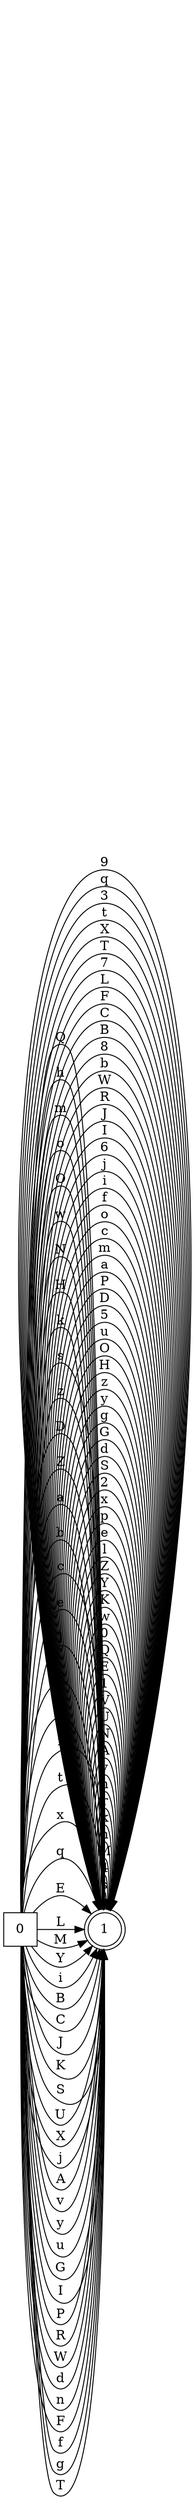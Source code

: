 digraph G {
	rankdir=LR;
	0->1[ label=Q ];
	0->1[ label=h ];
	0->1[ label=m ];
	0->1[ label=o ];
	0->1[ label=O ];
	0->1[ label=w ];
	0->1[ label=N ];
	0->1[ label=H ];
	0->1[ label=k ];
	0->1[ label=s ];
	0->1[ label=z ];
	0->1[ label=D ];
	0->1[ label=Z ];
	0->1[ label=a ];
	0->1[ label=b ];
	0->1[ label=c ];
	0->1[ label=e ];
	0->1[ label=l ];
	0->1[ label=p ];
	0->1[ label=V ];
	0->1[ label=r ];
	0->1[ label=t ];
	0->1[ label=x ];
	0->1[ label=q ];
	0->1[ label=E ];
	0->1[ label=L ];
	0->1[ label=M ];
	0->1[ label=Y ];
	0->1[ label=i ];
	0->1[ label=B ];
	0->1[ label=C ];
	0->1[ label=J ];
	0->1[ label=K ];
	0->1[ label=S ];
	0->1[ label=U ];
	0->1[ label=X ];
	0->1[ label=j ];
	0->1[ label=A ];
	0->1[ label=v ];
	0->1[ label=y ];
	0->1[ label=u ];
	0->1[ label=G ];
	0->1[ label=I ];
	0->1[ label=P ];
	0->1[ label=R ];
	0->1[ label=W ];
	0->1[ label=d ];
	0->1[ label=n ];
	0->1[ label=F ];
	0->1[ label=f ];
	0->1[ label=g ];
	0->1[ label=T ];
	1->1[ label=s ];
	1->1[ label=4 ];
	1->1[ label=M ];
	1->1[ label=h ];
	1->1[ label=k ];
	1->1[ label=r ];
	1->1[ label=n ];
	1->1[ label=v ];
	1->1[ label=A ];
	1->1[ label=N ];
	1->1[ label=U ];
	1->1[ label=V ];
	1->1[ label=1 ];
	1->1[ label=E ];
	1->1[ label=Q ];
	1->1[ label=0 ];
	1->1[ label=w ];
	1->1[ label=K ];
	1->1[ label=Y ];
	1->1[ label=Z ];
	1->1[ label=l ];
	1->1[ label=e ];
	1->1[ label=p ];
	1->1[ label=x ];
	1->1[ label=2 ];
	1->1[ label=S ];
	1->1[ label=d ];
	1->1[ label=G ];
	1->1[ label=g ];
	1->1[ label=y ];
	1->1[ label=z ];
	1->1[ label=H ];
	1->1[ label=O ];
	1->1[ label=u ];
	1->1[ label=5 ];
	1->1[ label=D ];
	1->1[ label=P ];
	1->1[ label=a ];
	1->1[ label=m ];
	1->1[ label=c ];
	1->1[ label=o ];
	1->1[ label=f ];
	1->1[ label=i ];
	1->1[ label=j ];
	1->1[ label=6 ];
	1->1[ label=I ];
	1->1[ label=J ];
	1->1[ label=R ];
	1->1[ label=W ];
	1->1[ label=b ];
	1->1[ label=8 ];
	1->1[ label=B ];
	1->1[ label=C ];
	1->1[ label=F ];
	1->1[ label=L ];
	1->1[ label=7 ];
	1->1[ label=T ];
	1->1[ label=X ];
	1->1[ label=t ];
	1->1[ label=3 ];
	1->1[ label=q ];
	1->1[ label=9 ];
	0 [ shape=square ];
	1 [ shape=doublecircle ];

}

